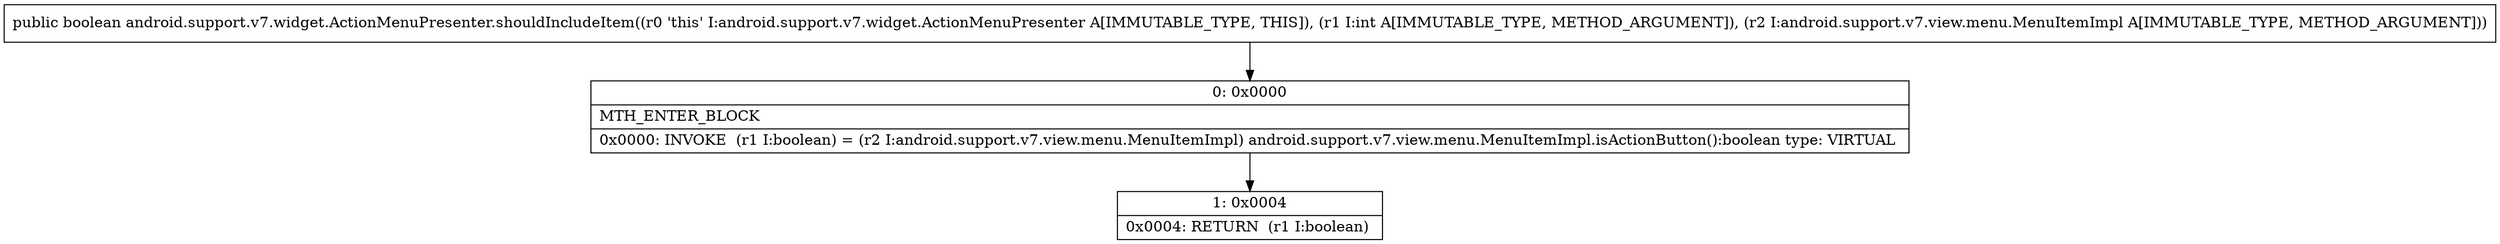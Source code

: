 digraph "CFG forandroid.support.v7.widget.ActionMenuPresenter.shouldIncludeItem(ILandroid\/support\/v7\/view\/menu\/MenuItemImpl;)Z" {
Node_0 [shape=record,label="{0\:\ 0x0000|MTH_ENTER_BLOCK\l|0x0000: INVOKE  (r1 I:boolean) = (r2 I:android.support.v7.view.menu.MenuItemImpl) android.support.v7.view.menu.MenuItemImpl.isActionButton():boolean type: VIRTUAL \l}"];
Node_1 [shape=record,label="{1\:\ 0x0004|0x0004: RETURN  (r1 I:boolean) \l}"];
MethodNode[shape=record,label="{public boolean android.support.v7.widget.ActionMenuPresenter.shouldIncludeItem((r0 'this' I:android.support.v7.widget.ActionMenuPresenter A[IMMUTABLE_TYPE, THIS]), (r1 I:int A[IMMUTABLE_TYPE, METHOD_ARGUMENT]), (r2 I:android.support.v7.view.menu.MenuItemImpl A[IMMUTABLE_TYPE, METHOD_ARGUMENT])) }"];
MethodNode -> Node_0;
Node_0 -> Node_1;
}

